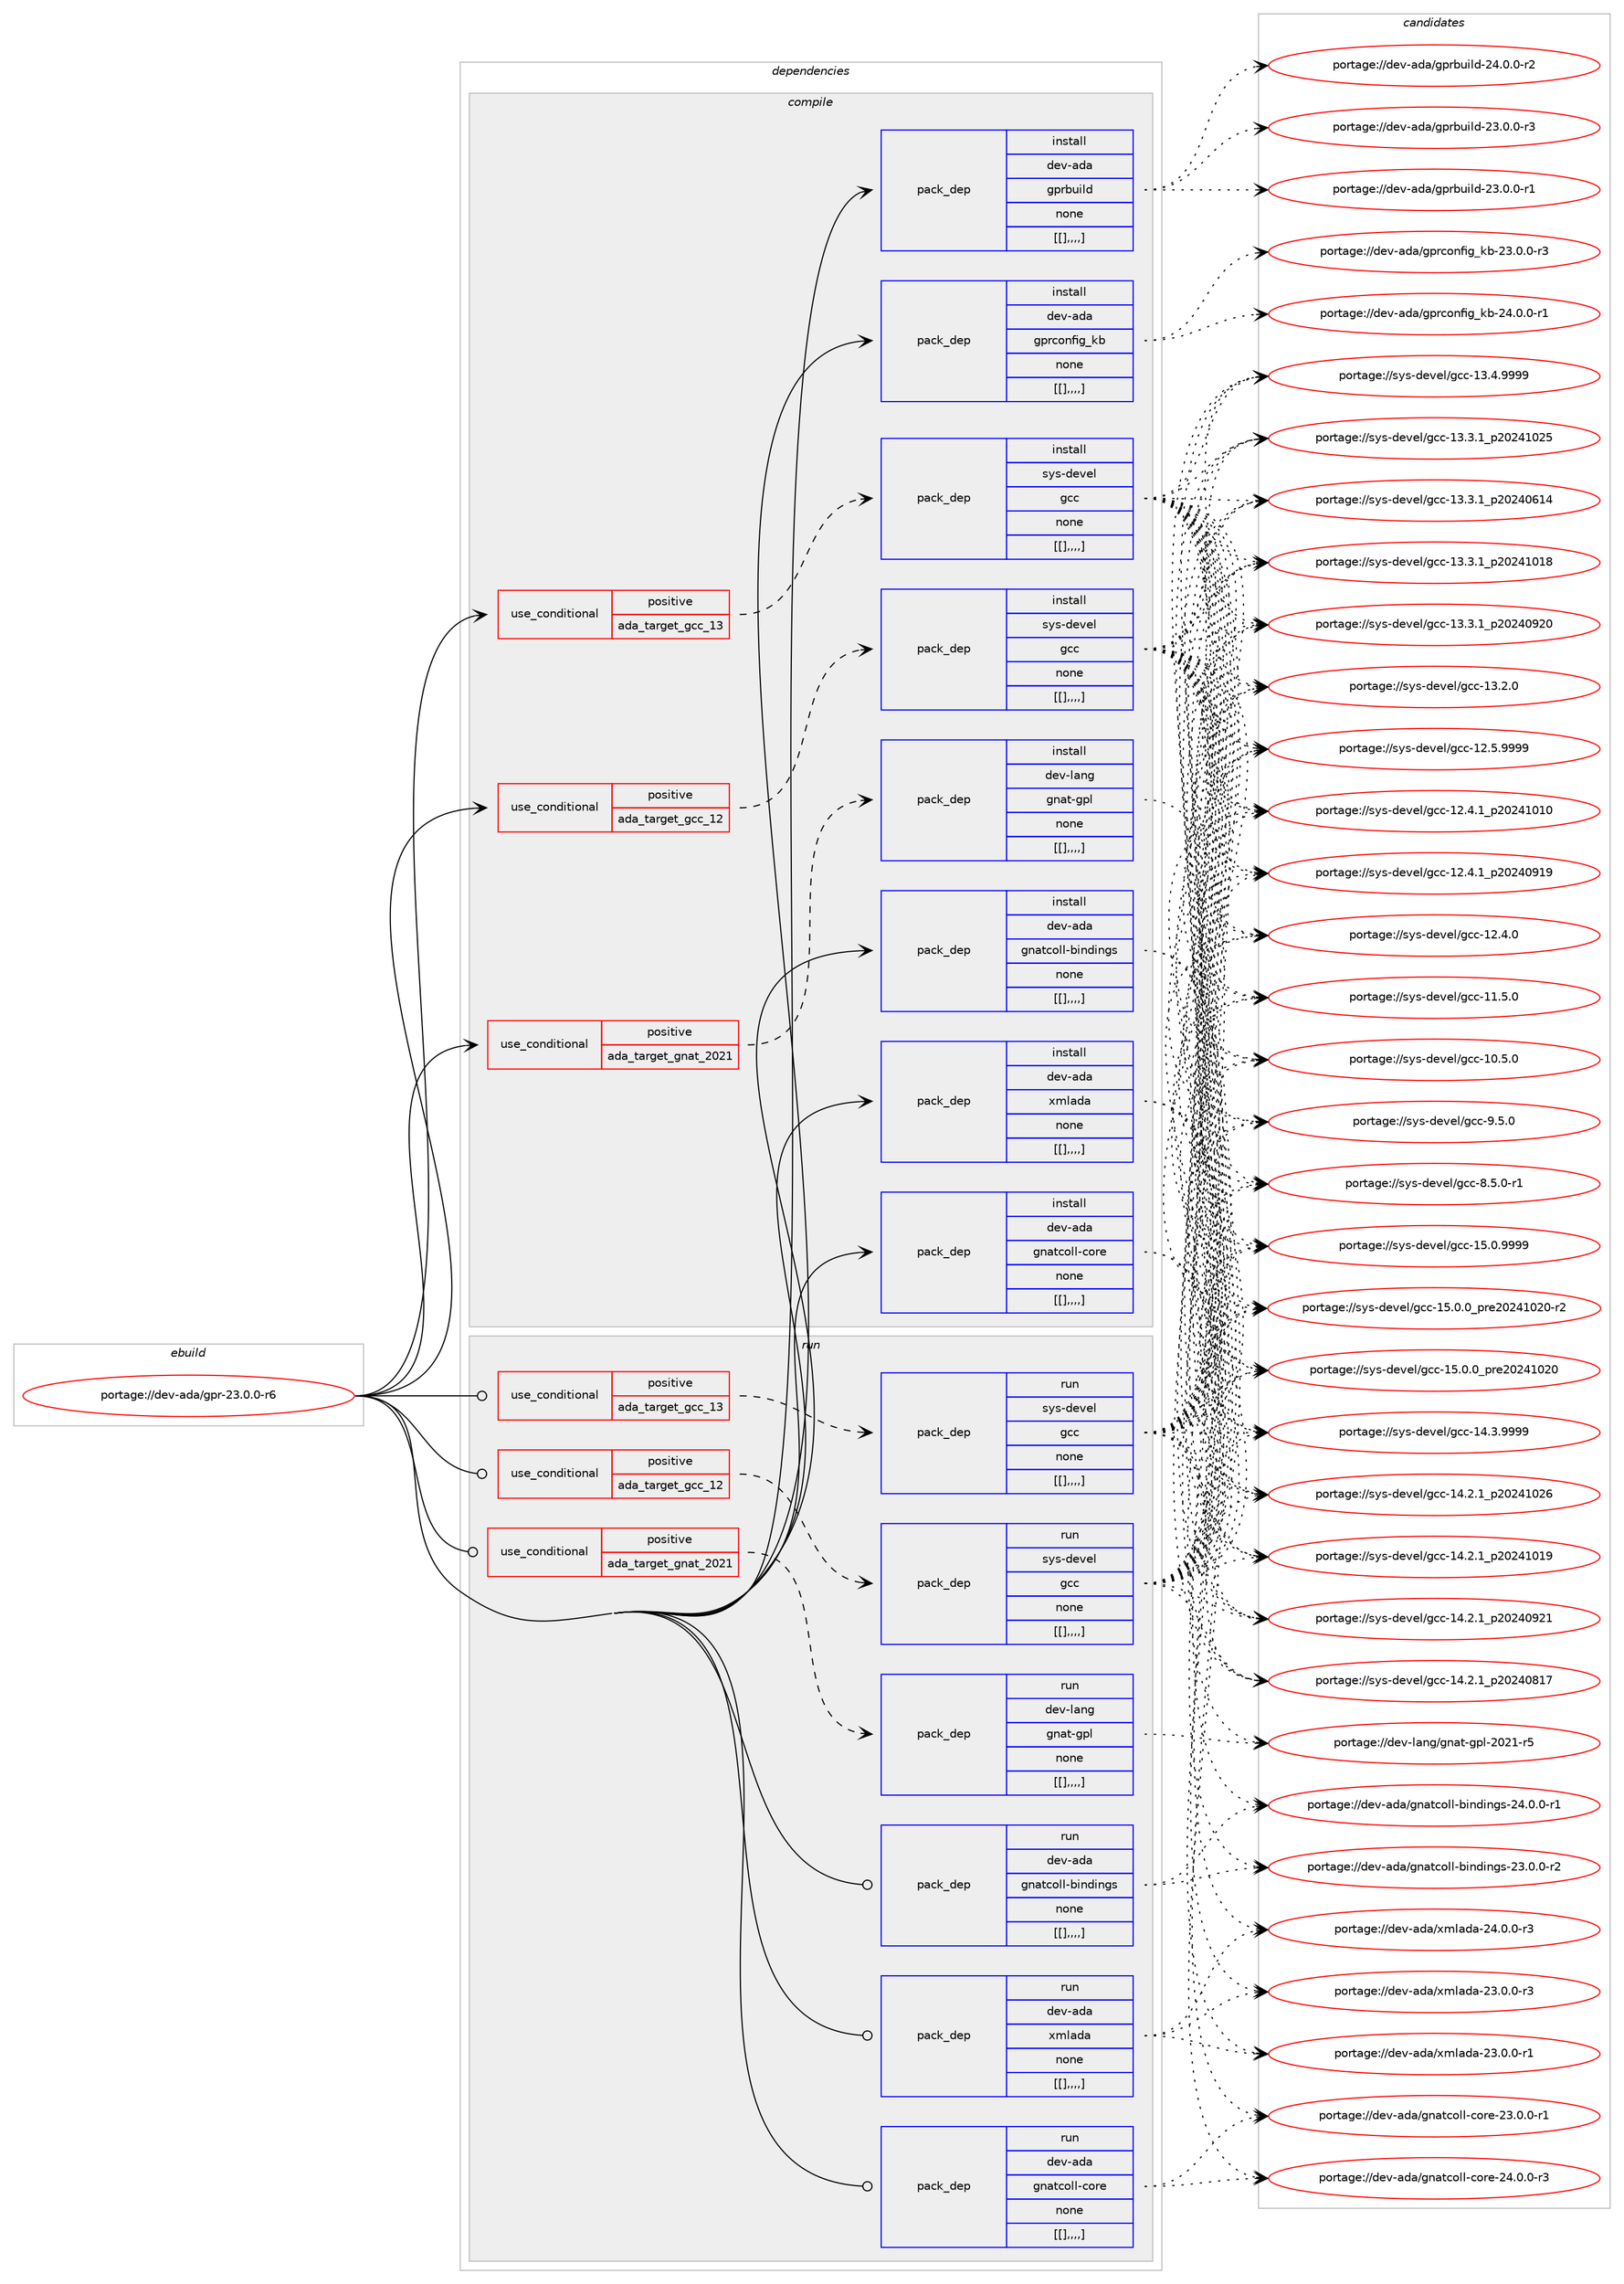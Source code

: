 digraph prolog {

# *************
# Graph options
# *************

newrank=true;
concentrate=true;
compound=true;
graph [rankdir=LR,fontname=Helvetica,fontsize=10,ranksep=1.5];#, ranksep=2.5, nodesep=0.2];
edge  [arrowhead=vee];
node  [fontname=Helvetica,fontsize=10];

# **********
# The ebuild
# **********

subgraph cluster_leftcol {
color=gray;
label=<<i>ebuild</i>>;
id [label="portage://dev-ada/gpr-23.0.0-r6", color=red, width=4, href="../dev-ada/gpr-23.0.0-r6.svg"];
}

# ****************
# The dependencies
# ****************

subgraph cluster_midcol {
color=gray;
label=<<i>dependencies</i>>;
subgraph cluster_compile {
fillcolor="#eeeeee";
style=filled;
label=<<i>compile</i>>;
subgraph cond18013 {
dependency66930 [label=<<TABLE BORDER="0" CELLBORDER="1" CELLSPACING="0" CELLPADDING="4"><TR><TD ROWSPAN="3" CELLPADDING="10">use_conditional</TD></TR><TR><TD>positive</TD></TR><TR><TD>ada_target_gcc_12</TD></TR></TABLE>>, shape=none, color=red];
subgraph pack47976 {
dependency67004 [label=<<TABLE BORDER="0" CELLBORDER="1" CELLSPACING="0" CELLPADDING="4" WIDTH="220"><TR><TD ROWSPAN="6" CELLPADDING="30">pack_dep</TD></TR><TR><TD WIDTH="110">install</TD></TR><TR><TD>sys-devel</TD></TR><TR><TD>gcc</TD></TR><TR><TD>none</TD></TR><TR><TD>[[],,,,]</TD></TR></TABLE>>, shape=none, color=blue];
}
dependency66930:e -> dependency67004:w [weight=20,style="dashed",arrowhead="vee"];
}
id:e -> dependency66930:w [weight=20,style="solid",arrowhead="vee"];
subgraph cond18045 {
dependency67071 [label=<<TABLE BORDER="0" CELLBORDER="1" CELLSPACING="0" CELLPADDING="4"><TR><TD ROWSPAN="3" CELLPADDING="10">use_conditional</TD></TR><TR><TD>positive</TD></TR><TR><TD>ada_target_gcc_13</TD></TR></TABLE>>, shape=none, color=red];
subgraph pack48034 {
dependency67128 [label=<<TABLE BORDER="0" CELLBORDER="1" CELLSPACING="0" CELLPADDING="4" WIDTH="220"><TR><TD ROWSPAN="6" CELLPADDING="30">pack_dep</TD></TR><TR><TD WIDTH="110">install</TD></TR><TR><TD>sys-devel</TD></TR><TR><TD>gcc</TD></TR><TR><TD>none</TD></TR><TR><TD>[[],,,,]</TD></TR></TABLE>>, shape=none, color=blue];
}
dependency67071:e -> dependency67128:w [weight=20,style="dashed",arrowhead="vee"];
}
id:e -> dependency67071:w [weight=20,style="solid",arrowhead="vee"];
subgraph cond18086 {
dependency67151 [label=<<TABLE BORDER="0" CELLBORDER="1" CELLSPACING="0" CELLPADDING="4"><TR><TD ROWSPAN="3" CELLPADDING="10">use_conditional</TD></TR><TR><TD>positive</TD></TR><TR><TD>ada_target_gnat_2021</TD></TR></TABLE>>, shape=none, color=red];
subgraph pack48075 {
dependency67154 [label=<<TABLE BORDER="0" CELLBORDER="1" CELLSPACING="0" CELLPADDING="4" WIDTH="220"><TR><TD ROWSPAN="6" CELLPADDING="30">pack_dep</TD></TR><TR><TD WIDTH="110">install</TD></TR><TR><TD>dev-lang</TD></TR><TR><TD>gnat-gpl</TD></TR><TR><TD>none</TD></TR><TR><TD>[[],,,,]</TD></TR></TABLE>>, shape=none, color=blue];
}
dependency67151:e -> dependency67154:w [weight=20,style="dashed",arrowhead="vee"];
}
id:e -> dependency67151:w [weight=20,style="solid",arrowhead="vee"];
subgraph pack48081 {
dependency67177 [label=<<TABLE BORDER="0" CELLBORDER="1" CELLSPACING="0" CELLPADDING="4" WIDTH="220"><TR><TD ROWSPAN="6" CELLPADDING="30">pack_dep</TD></TR><TR><TD WIDTH="110">install</TD></TR><TR><TD>dev-ada</TD></TR><TR><TD>gnatcoll-bindings</TD></TR><TR><TD>none</TD></TR><TR><TD>[[],,,,]</TD></TR></TABLE>>, shape=none, color=blue];
}
id:e -> dependency67177:w [weight=20,style="solid",arrowhead="vee"];
subgraph pack48097 {
dependency67237 [label=<<TABLE BORDER="0" CELLBORDER="1" CELLSPACING="0" CELLPADDING="4" WIDTH="220"><TR><TD ROWSPAN="6" CELLPADDING="30">pack_dep</TD></TR><TR><TD WIDTH="110">install</TD></TR><TR><TD>dev-ada</TD></TR><TR><TD>gnatcoll-core</TD></TR><TR><TD>none</TD></TR><TR><TD>[[],,,,]</TD></TR></TABLE>>, shape=none, color=blue];
}
id:e -> dependency67237:w [weight=20,style="solid",arrowhead="vee"];
subgraph pack48135 {
dependency67240 [label=<<TABLE BORDER="0" CELLBORDER="1" CELLSPACING="0" CELLPADDING="4" WIDTH="220"><TR><TD ROWSPAN="6" CELLPADDING="30">pack_dep</TD></TR><TR><TD WIDTH="110">install</TD></TR><TR><TD>dev-ada</TD></TR><TR><TD>gprbuild</TD></TR><TR><TD>none</TD></TR><TR><TD>[[],,,,]</TD></TR></TABLE>>, shape=none, color=blue];
}
id:e -> dependency67240:w [weight=20,style="solid",arrowhead="vee"];
subgraph pack48148 {
dependency67299 [label=<<TABLE BORDER="0" CELLBORDER="1" CELLSPACING="0" CELLPADDING="4" WIDTH="220"><TR><TD ROWSPAN="6" CELLPADDING="30">pack_dep</TD></TR><TR><TD WIDTH="110">install</TD></TR><TR><TD>dev-ada</TD></TR><TR><TD>gprconfig_kb</TD></TR><TR><TD>none</TD></TR><TR><TD>[[],,,,]</TD></TR></TABLE>>, shape=none, color=blue];
}
id:e -> dependency67299:w [weight=20,style="solid",arrowhead="vee"];
subgraph pack48177 {
dependency67303 [label=<<TABLE BORDER="0" CELLBORDER="1" CELLSPACING="0" CELLPADDING="4" WIDTH="220"><TR><TD ROWSPAN="6" CELLPADDING="30">pack_dep</TD></TR><TR><TD WIDTH="110">install</TD></TR><TR><TD>dev-ada</TD></TR><TR><TD>xmlada</TD></TR><TR><TD>none</TD></TR><TR><TD>[[],,,,]</TD></TR></TABLE>>, shape=none, color=blue];
}
id:e -> dependency67303:w [weight=20,style="solid",arrowhead="vee"];
}
subgraph cluster_compileandrun {
fillcolor="#eeeeee";
style=filled;
label=<<i>compile and run</i>>;
}
subgraph cluster_run {
fillcolor="#eeeeee";
style=filled;
label=<<i>run</i>>;
subgraph cond18164 {
dependency67340 [label=<<TABLE BORDER="0" CELLBORDER="1" CELLSPACING="0" CELLPADDING="4"><TR><TD ROWSPAN="3" CELLPADDING="10">use_conditional</TD></TR><TR><TD>positive</TD></TR><TR><TD>ada_target_gcc_12</TD></TR></TABLE>>, shape=none, color=red];
subgraph pack48202 {
dependency67411 [label=<<TABLE BORDER="0" CELLBORDER="1" CELLSPACING="0" CELLPADDING="4" WIDTH="220"><TR><TD ROWSPAN="6" CELLPADDING="30">pack_dep</TD></TR><TR><TD WIDTH="110">run</TD></TR><TR><TD>sys-devel</TD></TR><TR><TD>gcc</TD></TR><TR><TD>none</TD></TR><TR><TD>[[],,,,]</TD></TR></TABLE>>, shape=none, color=blue];
}
dependency67340:e -> dependency67411:w [weight=20,style="dashed",arrowhead="vee"];
}
id:e -> dependency67340:w [weight=20,style="solid",arrowhead="odot"];
subgraph cond18196 {
dependency67488 [label=<<TABLE BORDER="0" CELLBORDER="1" CELLSPACING="0" CELLPADDING="4"><TR><TD ROWSPAN="3" CELLPADDING="10">use_conditional</TD></TR><TR><TD>positive</TD></TR><TR><TD>ada_target_gcc_13</TD></TR></TABLE>>, shape=none, color=red];
subgraph pack48317 {
dependency67532 [label=<<TABLE BORDER="0" CELLBORDER="1" CELLSPACING="0" CELLPADDING="4" WIDTH="220"><TR><TD ROWSPAN="6" CELLPADDING="30">pack_dep</TD></TR><TR><TD WIDTH="110">run</TD></TR><TR><TD>sys-devel</TD></TR><TR><TD>gcc</TD></TR><TR><TD>none</TD></TR><TR><TD>[[],,,,]</TD></TR></TABLE>>, shape=none, color=blue];
}
dependency67488:e -> dependency67532:w [weight=20,style="dashed",arrowhead="vee"];
}
id:e -> dependency67488:w [weight=20,style="solid",arrowhead="odot"];
subgraph cond18217 {
dependency67553 [label=<<TABLE BORDER="0" CELLBORDER="1" CELLSPACING="0" CELLPADDING="4"><TR><TD ROWSPAN="3" CELLPADDING="10">use_conditional</TD></TR><TR><TD>positive</TD></TR><TR><TD>ada_target_gnat_2021</TD></TR></TABLE>>, shape=none, color=red];
subgraph pack48348 {
dependency67632 [label=<<TABLE BORDER="0" CELLBORDER="1" CELLSPACING="0" CELLPADDING="4" WIDTH="220"><TR><TD ROWSPAN="6" CELLPADDING="30">pack_dep</TD></TR><TR><TD WIDTH="110">run</TD></TR><TR><TD>dev-lang</TD></TR><TR><TD>gnat-gpl</TD></TR><TR><TD>none</TD></TR><TR><TD>[[],,,,]</TD></TR></TABLE>>, shape=none, color=blue];
}
dependency67553:e -> dependency67632:w [weight=20,style="dashed",arrowhead="vee"];
}
id:e -> dependency67553:w [weight=20,style="solid",arrowhead="odot"];
subgraph pack48407 {
dependency67652 [label=<<TABLE BORDER="0" CELLBORDER="1" CELLSPACING="0" CELLPADDING="4" WIDTH="220"><TR><TD ROWSPAN="6" CELLPADDING="30">pack_dep</TD></TR><TR><TD WIDTH="110">run</TD></TR><TR><TD>dev-ada</TD></TR><TR><TD>gnatcoll-bindings</TD></TR><TR><TD>none</TD></TR><TR><TD>[[],,,,]</TD></TR></TABLE>>, shape=none, color=blue];
}
id:e -> dependency67652:w [weight=20,style="solid",arrowhead="odot"];
subgraph pack48420 {
dependency67655 [label=<<TABLE BORDER="0" CELLBORDER="1" CELLSPACING="0" CELLPADDING="4" WIDTH="220"><TR><TD ROWSPAN="6" CELLPADDING="30">pack_dep</TD></TR><TR><TD WIDTH="110">run</TD></TR><TR><TD>dev-ada</TD></TR><TR><TD>gnatcoll-core</TD></TR><TR><TD>none</TD></TR><TR><TD>[[],,,,]</TD></TR></TABLE>>, shape=none, color=blue];
}
id:e -> dependency67655:w [weight=20,style="solid",arrowhead="odot"];
subgraph pack48434 {
dependency67693 [label=<<TABLE BORDER="0" CELLBORDER="1" CELLSPACING="0" CELLPADDING="4" WIDTH="220"><TR><TD ROWSPAN="6" CELLPADDING="30">pack_dep</TD></TR><TR><TD WIDTH="110">run</TD></TR><TR><TD>dev-ada</TD></TR><TR><TD>xmlada</TD></TR><TR><TD>none</TD></TR><TR><TD>[[],,,,]</TD></TR></TABLE>>, shape=none, color=blue];
}
id:e -> dependency67693:w [weight=20,style="solid",arrowhead="odot"];
}
}

# **************
# The candidates
# **************

subgraph cluster_choices {
rank=same;
color=gray;
label=<<i>candidates</i>>;

subgraph choice47189 {
color=black;
nodesep=1;
choice1151211154510010111810110847103999945495346484657575757 [label="portage://sys-devel/gcc-15.0.9999", color=red, width=4,href="../sys-devel/gcc-15.0.9999.svg"];
choice11512111545100101118101108471039999454953464846489511211410150485052494850484511450 [label="portage://sys-devel/gcc-15.0.0_pre20241020-r2", color=red, width=4,href="../sys-devel/gcc-15.0.0_pre20241020-r2.svg"];
choice1151211154510010111810110847103999945495346484648951121141015048505249485048 [label="portage://sys-devel/gcc-15.0.0_pre20241020", color=red, width=4,href="../sys-devel/gcc-15.0.0_pre20241020.svg"];
choice1151211154510010111810110847103999945495246514657575757 [label="portage://sys-devel/gcc-14.3.9999", color=red, width=4,href="../sys-devel/gcc-14.3.9999.svg"];
choice1151211154510010111810110847103999945495246504649951125048505249485054 [label="portage://sys-devel/gcc-14.2.1_p20241026", color=red, width=4,href="../sys-devel/gcc-14.2.1_p20241026.svg"];
choice1151211154510010111810110847103999945495246504649951125048505249484957 [label="portage://sys-devel/gcc-14.2.1_p20241019", color=red, width=4,href="../sys-devel/gcc-14.2.1_p20241019.svg"];
choice1151211154510010111810110847103999945495246504649951125048505248575049 [label="portage://sys-devel/gcc-14.2.1_p20240921", color=red, width=4,href="../sys-devel/gcc-14.2.1_p20240921.svg"];
choice1151211154510010111810110847103999945495246504649951125048505248564955 [label="portage://sys-devel/gcc-14.2.1_p20240817", color=red, width=4,href="../sys-devel/gcc-14.2.1_p20240817.svg"];
choice1151211154510010111810110847103999945495146524657575757 [label="portage://sys-devel/gcc-13.4.9999", color=red, width=4,href="../sys-devel/gcc-13.4.9999.svg"];
choice1151211154510010111810110847103999945495146514649951125048505249485053 [label="portage://sys-devel/gcc-13.3.1_p20241025", color=red, width=4,href="../sys-devel/gcc-13.3.1_p20241025.svg"];
choice1151211154510010111810110847103999945495146514649951125048505249484956 [label="portage://sys-devel/gcc-13.3.1_p20241018", color=red, width=4,href="../sys-devel/gcc-13.3.1_p20241018.svg"];
choice1151211154510010111810110847103999945495146514649951125048505248575048 [label="portage://sys-devel/gcc-13.3.1_p20240920", color=red, width=4,href="../sys-devel/gcc-13.3.1_p20240920.svg"];
choice1151211154510010111810110847103999945495146514649951125048505248544952 [label="portage://sys-devel/gcc-13.3.1_p20240614", color=red, width=4,href="../sys-devel/gcc-13.3.1_p20240614.svg"];
choice1151211154510010111810110847103999945495146504648 [label="portage://sys-devel/gcc-13.2.0", color=red, width=4,href="../sys-devel/gcc-13.2.0.svg"];
choice1151211154510010111810110847103999945495046534657575757 [label="portage://sys-devel/gcc-12.5.9999", color=red, width=4,href="../sys-devel/gcc-12.5.9999.svg"];
choice1151211154510010111810110847103999945495046524649951125048505249484948 [label="portage://sys-devel/gcc-12.4.1_p20241010", color=red, width=4,href="../sys-devel/gcc-12.4.1_p20241010.svg"];
choice1151211154510010111810110847103999945495046524649951125048505248574957 [label="portage://sys-devel/gcc-12.4.1_p20240919", color=red, width=4,href="../sys-devel/gcc-12.4.1_p20240919.svg"];
choice1151211154510010111810110847103999945495046524648 [label="portage://sys-devel/gcc-12.4.0", color=red, width=4,href="../sys-devel/gcc-12.4.0.svg"];
choice1151211154510010111810110847103999945494946534648 [label="portage://sys-devel/gcc-11.5.0", color=red, width=4,href="../sys-devel/gcc-11.5.0.svg"];
choice1151211154510010111810110847103999945494846534648 [label="portage://sys-devel/gcc-10.5.0", color=red, width=4,href="../sys-devel/gcc-10.5.0.svg"];
choice11512111545100101118101108471039999455746534648 [label="portage://sys-devel/gcc-9.5.0", color=red, width=4,href="../sys-devel/gcc-9.5.0.svg"];
choice115121115451001011181011084710399994556465346484511449 [label="portage://sys-devel/gcc-8.5.0-r1", color=red, width=4,href="../sys-devel/gcc-8.5.0-r1.svg"];
dependency67004:e -> choice1151211154510010111810110847103999945495346484657575757:w [style=dotted,weight="100"];
dependency67004:e -> choice11512111545100101118101108471039999454953464846489511211410150485052494850484511450:w [style=dotted,weight="100"];
dependency67004:e -> choice1151211154510010111810110847103999945495346484648951121141015048505249485048:w [style=dotted,weight="100"];
dependency67004:e -> choice1151211154510010111810110847103999945495246514657575757:w [style=dotted,weight="100"];
dependency67004:e -> choice1151211154510010111810110847103999945495246504649951125048505249485054:w [style=dotted,weight="100"];
dependency67004:e -> choice1151211154510010111810110847103999945495246504649951125048505249484957:w [style=dotted,weight="100"];
dependency67004:e -> choice1151211154510010111810110847103999945495246504649951125048505248575049:w [style=dotted,weight="100"];
dependency67004:e -> choice1151211154510010111810110847103999945495246504649951125048505248564955:w [style=dotted,weight="100"];
dependency67004:e -> choice1151211154510010111810110847103999945495146524657575757:w [style=dotted,weight="100"];
dependency67004:e -> choice1151211154510010111810110847103999945495146514649951125048505249485053:w [style=dotted,weight="100"];
dependency67004:e -> choice1151211154510010111810110847103999945495146514649951125048505249484956:w [style=dotted,weight="100"];
dependency67004:e -> choice1151211154510010111810110847103999945495146514649951125048505248575048:w [style=dotted,weight="100"];
dependency67004:e -> choice1151211154510010111810110847103999945495146514649951125048505248544952:w [style=dotted,weight="100"];
dependency67004:e -> choice1151211154510010111810110847103999945495146504648:w [style=dotted,weight="100"];
dependency67004:e -> choice1151211154510010111810110847103999945495046534657575757:w [style=dotted,weight="100"];
dependency67004:e -> choice1151211154510010111810110847103999945495046524649951125048505249484948:w [style=dotted,weight="100"];
dependency67004:e -> choice1151211154510010111810110847103999945495046524649951125048505248574957:w [style=dotted,weight="100"];
dependency67004:e -> choice1151211154510010111810110847103999945495046524648:w [style=dotted,weight="100"];
dependency67004:e -> choice1151211154510010111810110847103999945494946534648:w [style=dotted,weight="100"];
dependency67004:e -> choice1151211154510010111810110847103999945494846534648:w [style=dotted,weight="100"];
dependency67004:e -> choice11512111545100101118101108471039999455746534648:w [style=dotted,weight="100"];
dependency67004:e -> choice115121115451001011181011084710399994556465346484511449:w [style=dotted,weight="100"];
}
subgraph choice47219 {
color=black;
nodesep=1;
choice1151211154510010111810110847103999945495346484657575757 [label="portage://sys-devel/gcc-15.0.9999", color=red, width=4,href="../sys-devel/gcc-15.0.9999.svg"];
choice11512111545100101118101108471039999454953464846489511211410150485052494850484511450 [label="portage://sys-devel/gcc-15.0.0_pre20241020-r2", color=red, width=4,href="../sys-devel/gcc-15.0.0_pre20241020-r2.svg"];
choice1151211154510010111810110847103999945495346484648951121141015048505249485048 [label="portage://sys-devel/gcc-15.0.0_pre20241020", color=red, width=4,href="../sys-devel/gcc-15.0.0_pre20241020.svg"];
choice1151211154510010111810110847103999945495246514657575757 [label="portage://sys-devel/gcc-14.3.9999", color=red, width=4,href="../sys-devel/gcc-14.3.9999.svg"];
choice1151211154510010111810110847103999945495246504649951125048505249485054 [label="portage://sys-devel/gcc-14.2.1_p20241026", color=red, width=4,href="../sys-devel/gcc-14.2.1_p20241026.svg"];
choice1151211154510010111810110847103999945495246504649951125048505249484957 [label="portage://sys-devel/gcc-14.2.1_p20241019", color=red, width=4,href="../sys-devel/gcc-14.2.1_p20241019.svg"];
choice1151211154510010111810110847103999945495246504649951125048505248575049 [label="portage://sys-devel/gcc-14.2.1_p20240921", color=red, width=4,href="../sys-devel/gcc-14.2.1_p20240921.svg"];
choice1151211154510010111810110847103999945495246504649951125048505248564955 [label="portage://sys-devel/gcc-14.2.1_p20240817", color=red, width=4,href="../sys-devel/gcc-14.2.1_p20240817.svg"];
choice1151211154510010111810110847103999945495146524657575757 [label="portage://sys-devel/gcc-13.4.9999", color=red, width=4,href="../sys-devel/gcc-13.4.9999.svg"];
choice1151211154510010111810110847103999945495146514649951125048505249485053 [label="portage://sys-devel/gcc-13.3.1_p20241025", color=red, width=4,href="../sys-devel/gcc-13.3.1_p20241025.svg"];
choice1151211154510010111810110847103999945495146514649951125048505249484956 [label="portage://sys-devel/gcc-13.3.1_p20241018", color=red, width=4,href="../sys-devel/gcc-13.3.1_p20241018.svg"];
choice1151211154510010111810110847103999945495146514649951125048505248575048 [label="portage://sys-devel/gcc-13.3.1_p20240920", color=red, width=4,href="../sys-devel/gcc-13.3.1_p20240920.svg"];
choice1151211154510010111810110847103999945495146514649951125048505248544952 [label="portage://sys-devel/gcc-13.3.1_p20240614", color=red, width=4,href="../sys-devel/gcc-13.3.1_p20240614.svg"];
choice1151211154510010111810110847103999945495146504648 [label="portage://sys-devel/gcc-13.2.0", color=red, width=4,href="../sys-devel/gcc-13.2.0.svg"];
choice1151211154510010111810110847103999945495046534657575757 [label="portage://sys-devel/gcc-12.5.9999", color=red, width=4,href="../sys-devel/gcc-12.5.9999.svg"];
choice1151211154510010111810110847103999945495046524649951125048505249484948 [label="portage://sys-devel/gcc-12.4.1_p20241010", color=red, width=4,href="../sys-devel/gcc-12.4.1_p20241010.svg"];
choice1151211154510010111810110847103999945495046524649951125048505248574957 [label="portage://sys-devel/gcc-12.4.1_p20240919", color=red, width=4,href="../sys-devel/gcc-12.4.1_p20240919.svg"];
choice1151211154510010111810110847103999945495046524648 [label="portage://sys-devel/gcc-12.4.0", color=red, width=4,href="../sys-devel/gcc-12.4.0.svg"];
choice1151211154510010111810110847103999945494946534648 [label="portage://sys-devel/gcc-11.5.0", color=red, width=4,href="../sys-devel/gcc-11.5.0.svg"];
choice1151211154510010111810110847103999945494846534648 [label="portage://sys-devel/gcc-10.5.0", color=red, width=4,href="../sys-devel/gcc-10.5.0.svg"];
choice11512111545100101118101108471039999455746534648 [label="portage://sys-devel/gcc-9.5.0", color=red, width=4,href="../sys-devel/gcc-9.5.0.svg"];
choice115121115451001011181011084710399994556465346484511449 [label="portage://sys-devel/gcc-8.5.0-r1", color=red, width=4,href="../sys-devel/gcc-8.5.0-r1.svg"];
dependency67128:e -> choice1151211154510010111810110847103999945495346484657575757:w [style=dotted,weight="100"];
dependency67128:e -> choice11512111545100101118101108471039999454953464846489511211410150485052494850484511450:w [style=dotted,weight="100"];
dependency67128:e -> choice1151211154510010111810110847103999945495346484648951121141015048505249485048:w [style=dotted,weight="100"];
dependency67128:e -> choice1151211154510010111810110847103999945495246514657575757:w [style=dotted,weight="100"];
dependency67128:e -> choice1151211154510010111810110847103999945495246504649951125048505249485054:w [style=dotted,weight="100"];
dependency67128:e -> choice1151211154510010111810110847103999945495246504649951125048505249484957:w [style=dotted,weight="100"];
dependency67128:e -> choice1151211154510010111810110847103999945495246504649951125048505248575049:w [style=dotted,weight="100"];
dependency67128:e -> choice1151211154510010111810110847103999945495246504649951125048505248564955:w [style=dotted,weight="100"];
dependency67128:e -> choice1151211154510010111810110847103999945495146524657575757:w [style=dotted,weight="100"];
dependency67128:e -> choice1151211154510010111810110847103999945495146514649951125048505249485053:w [style=dotted,weight="100"];
dependency67128:e -> choice1151211154510010111810110847103999945495146514649951125048505249484956:w [style=dotted,weight="100"];
dependency67128:e -> choice1151211154510010111810110847103999945495146514649951125048505248575048:w [style=dotted,weight="100"];
dependency67128:e -> choice1151211154510010111810110847103999945495146514649951125048505248544952:w [style=dotted,weight="100"];
dependency67128:e -> choice1151211154510010111810110847103999945495146504648:w [style=dotted,weight="100"];
dependency67128:e -> choice1151211154510010111810110847103999945495046534657575757:w [style=dotted,weight="100"];
dependency67128:e -> choice1151211154510010111810110847103999945495046524649951125048505249484948:w [style=dotted,weight="100"];
dependency67128:e -> choice1151211154510010111810110847103999945495046524649951125048505248574957:w [style=dotted,weight="100"];
dependency67128:e -> choice1151211154510010111810110847103999945495046524648:w [style=dotted,weight="100"];
dependency67128:e -> choice1151211154510010111810110847103999945494946534648:w [style=dotted,weight="100"];
dependency67128:e -> choice1151211154510010111810110847103999945494846534648:w [style=dotted,weight="100"];
dependency67128:e -> choice11512111545100101118101108471039999455746534648:w [style=dotted,weight="100"];
dependency67128:e -> choice115121115451001011181011084710399994556465346484511449:w [style=dotted,weight="100"];
}
subgraph choice47254 {
color=black;
nodesep=1;
choice100101118451089711010347103110971164510311210845504850494511453 [label="portage://dev-lang/gnat-gpl-2021-r5", color=red, width=4,href="../dev-lang/gnat-gpl-2021-r5.svg"];
dependency67154:e -> choice100101118451089711010347103110971164510311210845504850494511453:w [style=dotted,weight="100"];
}
subgraph choice47255 {
color=black;
nodesep=1;
choice1001011184597100974710311097116991111081084598105110100105110103115455052464846484511449 [label="portage://dev-ada/gnatcoll-bindings-24.0.0-r1", color=red, width=4,href="../dev-ada/gnatcoll-bindings-24.0.0-r1.svg"];
choice1001011184597100974710311097116991111081084598105110100105110103115455051464846484511450 [label="portage://dev-ada/gnatcoll-bindings-23.0.0-r2", color=red, width=4,href="../dev-ada/gnatcoll-bindings-23.0.0-r2.svg"];
dependency67177:e -> choice1001011184597100974710311097116991111081084598105110100105110103115455052464846484511449:w [style=dotted,weight="100"];
dependency67177:e -> choice1001011184597100974710311097116991111081084598105110100105110103115455051464846484511450:w [style=dotted,weight="100"];
}
subgraph choice47258 {
color=black;
nodesep=1;
choice1001011184597100974710311097116991111081084599111114101455052464846484511451 [label="portage://dev-ada/gnatcoll-core-24.0.0-r3", color=red, width=4,href="../dev-ada/gnatcoll-core-24.0.0-r3.svg"];
choice1001011184597100974710311097116991111081084599111114101455051464846484511449 [label="portage://dev-ada/gnatcoll-core-23.0.0-r1", color=red, width=4,href="../dev-ada/gnatcoll-core-23.0.0-r1.svg"];
dependency67237:e -> choice1001011184597100974710311097116991111081084599111114101455052464846484511451:w [style=dotted,weight="100"];
dependency67237:e -> choice1001011184597100974710311097116991111081084599111114101455051464846484511449:w [style=dotted,weight="100"];
}
subgraph choice47262 {
color=black;
nodesep=1;
choice1001011184597100974710311211498117105108100455052464846484511450 [label="portage://dev-ada/gprbuild-24.0.0-r2", color=red, width=4,href="../dev-ada/gprbuild-24.0.0-r2.svg"];
choice1001011184597100974710311211498117105108100455051464846484511451 [label="portage://dev-ada/gprbuild-23.0.0-r3", color=red, width=4,href="../dev-ada/gprbuild-23.0.0-r3.svg"];
choice1001011184597100974710311211498117105108100455051464846484511449 [label="portage://dev-ada/gprbuild-23.0.0-r1", color=red, width=4,href="../dev-ada/gprbuild-23.0.0-r1.svg"];
dependency67240:e -> choice1001011184597100974710311211498117105108100455052464846484511450:w [style=dotted,weight="100"];
dependency67240:e -> choice1001011184597100974710311211498117105108100455051464846484511451:w [style=dotted,weight="100"];
dependency67240:e -> choice1001011184597100974710311211498117105108100455051464846484511449:w [style=dotted,weight="100"];
}
subgraph choice47284 {
color=black;
nodesep=1;
choice10010111845971009747103112114991111101021051039510798455052464846484511449 [label="portage://dev-ada/gprconfig_kb-24.0.0-r1", color=red, width=4,href="../dev-ada/gprconfig_kb-24.0.0-r1.svg"];
choice10010111845971009747103112114991111101021051039510798455051464846484511451 [label="portage://dev-ada/gprconfig_kb-23.0.0-r3", color=red, width=4,href="../dev-ada/gprconfig_kb-23.0.0-r3.svg"];
dependency67299:e -> choice10010111845971009747103112114991111101021051039510798455052464846484511449:w [style=dotted,weight="100"];
dependency67299:e -> choice10010111845971009747103112114991111101021051039510798455051464846484511451:w [style=dotted,weight="100"];
}
subgraph choice47321 {
color=black;
nodesep=1;
choice100101118459710097471201091089710097455052464846484511451 [label="portage://dev-ada/xmlada-24.0.0-r3", color=red, width=4,href="../dev-ada/xmlada-24.0.0-r3.svg"];
choice100101118459710097471201091089710097455051464846484511451 [label="portage://dev-ada/xmlada-23.0.0-r3", color=red, width=4,href="../dev-ada/xmlada-23.0.0-r3.svg"];
choice100101118459710097471201091089710097455051464846484511449 [label="portage://dev-ada/xmlada-23.0.0-r1", color=red, width=4,href="../dev-ada/xmlada-23.0.0-r1.svg"];
dependency67303:e -> choice100101118459710097471201091089710097455052464846484511451:w [style=dotted,weight="100"];
dependency67303:e -> choice100101118459710097471201091089710097455051464846484511451:w [style=dotted,weight="100"];
dependency67303:e -> choice100101118459710097471201091089710097455051464846484511449:w [style=dotted,weight="100"];
}
subgraph choice47323 {
color=black;
nodesep=1;
choice1151211154510010111810110847103999945495346484657575757 [label="portage://sys-devel/gcc-15.0.9999", color=red, width=4,href="../sys-devel/gcc-15.0.9999.svg"];
choice11512111545100101118101108471039999454953464846489511211410150485052494850484511450 [label="portage://sys-devel/gcc-15.0.0_pre20241020-r2", color=red, width=4,href="../sys-devel/gcc-15.0.0_pre20241020-r2.svg"];
choice1151211154510010111810110847103999945495346484648951121141015048505249485048 [label="portage://sys-devel/gcc-15.0.0_pre20241020", color=red, width=4,href="../sys-devel/gcc-15.0.0_pre20241020.svg"];
choice1151211154510010111810110847103999945495246514657575757 [label="portage://sys-devel/gcc-14.3.9999", color=red, width=4,href="../sys-devel/gcc-14.3.9999.svg"];
choice1151211154510010111810110847103999945495246504649951125048505249485054 [label="portage://sys-devel/gcc-14.2.1_p20241026", color=red, width=4,href="../sys-devel/gcc-14.2.1_p20241026.svg"];
choice1151211154510010111810110847103999945495246504649951125048505249484957 [label="portage://sys-devel/gcc-14.2.1_p20241019", color=red, width=4,href="../sys-devel/gcc-14.2.1_p20241019.svg"];
choice1151211154510010111810110847103999945495246504649951125048505248575049 [label="portage://sys-devel/gcc-14.2.1_p20240921", color=red, width=4,href="../sys-devel/gcc-14.2.1_p20240921.svg"];
choice1151211154510010111810110847103999945495246504649951125048505248564955 [label="portage://sys-devel/gcc-14.2.1_p20240817", color=red, width=4,href="../sys-devel/gcc-14.2.1_p20240817.svg"];
choice1151211154510010111810110847103999945495146524657575757 [label="portage://sys-devel/gcc-13.4.9999", color=red, width=4,href="../sys-devel/gcc-13.4.9999.svg"];
choice1151211154510010111810110847103999945495146514649951125048505249485053 [label="portage://sys-devel/gcc-13.3.1_p20241025", color=red, width=4,href="../sys-devel/gcc-13.3.1_p20241025.svg"];
choice1151211154510010111810110847103999945495146514649951125048505249484956 [label="portage://sys-devel/gcc-13.3.1_p20241018", color=red, width=4,href="../sys-devel/gcc-13.3.1_p20241018.svg"];
choice1151211154510010111810110847103999945495146514649951125048505248575048 [label="portage://sys-devel/gcc-13.3.1_p20240920", color=red, width=4,href="../sys-devel/gcc-13.3.1_p20240920.svg"];
choice1151211154510010111810110847103999945495146514649951125048505248544952 [label="portage://sys-devel/gcc-13.3.1_p20240614", color=red, width=4,href="../sys-devel/gcc-13.3.1_p20240614.svg"];
choice1151211154510010111810110847103999945495146504648 [label="portage://sys-devel/gcc-13.2.0", color=red, width=4,href="../sys-devel/gcc-13.2.0.svg"];
choice1151211154510010111810110847103999945495046534657575757 [label="portage://sys-devel/gcc-12.5.9999", color=red, width=4,href="../sys-devel/gcc-12.5.9999.svg"];
choice1151211154510010111810110847103999945495046524649951125048505249484948 [label="portage://sys-devel/gcc-12.4.1_p20241010", color=red, width=4,href="../sys-devel/gcc-12.4.1_p20241010.svg"];
choice1151211154510010111810110847103999945495046524649951125048505248574957 [label="portage://sys-devel/gcc-12.4.1_p20240919", color=red, width=4,href="../sys-devel/gcc-12.4.1_p20240919.svg"];
choice1151211154510010111810110847103999945495046524648 [label="portage://sys-devel/gcc-12.4.0", color=red, width=4,href="../sys-devel/gcc-12.4.0.svg"];
choice1151211154510010111810110847103999945494946534648 [label="portage://sys-devel/gcc-11.5.0", color=red, width=4,href="../sys-devel/gcc-11.5.0.svg"];
choice1151211154510010111810110847103999945494846534648 [label="portage://sys-devel/gcc-10.5.0", color=red, width=4,href="../sys-devel/gcc-10.5.0.svg"];
choice11512111545100101118101108471039999455746534648 [label="portage://sys-devel/gcc-9.5.0", color=red, width=4,href="../sys-devel/gcc-9.5.0.svg"];
choice115121115451001011181011084710399994556465346484511449 [label="portage://sys-devel/gcc-8.5.0-r1", color=red, width=4,href="../sys-devel/gcc-8.5.0-r1.svg"];
dependency67411:e -> choice1151211154510010111810110847103999945495346484657575757:w [style=dotted,weight="100"];
dependency67411:e -> choice11512111545100101118101108471039999454953464846489511211410150485052494850484511450:w [style=dotted,weight="100"];
dependency67411:e -> choice1151211154510010111810110847103999945495346484648951121141015048505249485048:w [style=dotted,weight="100"];
dependency67411:e -> choice1151211154510010111810110847103999945495246514657575757:w [style=dotted,weight="100"];
dependency67411:e -> choice1151211154510010111810110847103999945495246504649951125048505249485054:w [style=dotted,weight="100"];
dependency67411:e -> choice1151211154510010111810110847103999945495246504649951125048505249484957:w [style=dotted,weight="100"];
dependency67411:e -> choice1151211154510010111810110847103999945495246504649951125048505248575049:w [style=dotted,weight="100"];
dependency67411:e -> choice1151211154510010111810110847103999945495246504649951125048505248564955:w [style=dotted,weight="100"];
dependency67411:e -> choice1151211154510010111810110847103999945495146524657575757:w [style=dotted,weight="100"];
dependency67411:e -> choice1151211154510010111810110847103999945495146514649951125048505249485053:w [style=dotted,weight="100"];
dependency67411:e -> choice1151211154510010111810110847103999945495146514649951125048505249484956:w [style=dotted,weight="100"];
dependency67411:e -> choice1151211154510010111810110847103999945495146514649951125048505248575048:w [style=dotted,weight="100"];
dependency67411:e -> choice1151211154510010111810110847103999945495146514649951125048505248544952:w [style=dotted,weight="100"];
dependency67411:e -> choice1151211154510010111810110847103999945495146504648:w [style=dotted,weight="100"];
dependency67411:e -> choice1151211154510010111810110847103999945495046534657575757:w [style=dotted,weight="100"];
dependency67411:e -> choice1151211154510010111810110847103999945495046524649951125048505249484948:w [style=dotted,weight="100"];
dependency67411:e -> choice1151211154510010111810110847103999945495046524649951125048505248574957:w [style=dotted,weight="100"];
dependency67411:e -> choice1151211154510010111810110847103999945495046524648:w [style=dotted,weight="100"];
dependency67411:e -> choice1151211154510010111810110847103999945494946534648:w [style=dotted,weight="100"];
dependency67411:e -> choice1151211154510010111810110847103999945494846534648:w [style=dotted,weight="100"];
dependency67411:e -> choice11512111545100101118101108471039999455746534648:w [style=dotted,weight="100"];
dependency67411:e -> choice115121115451001011181011084710399994556465346484511449:w [style=dotted,weight="100"];
}
subgraph choice47413 {
color=black;
nodesep=1;
choice1151211154510010111810110847103999945495346484657575757 [label="portage://sys-devel/gcc-15.0.9999", color=red, width=4,href="../sys-devel/gcc-15.0.9999.svg"];
choice11512111545100101118101108471039999454953464846489511211410150485052494850484511450 [label="portage://sys-devel/gcc-15.0.0_pre20241020-r2", color=red, width=4,href="../sys-devel/gcc-15.0.0_pre20241020-r2.svg"];
choice1151211154510010111810110847103999945495346484648951121141015048505249485048 [label="portage://sys-devel/gcc-15.0.0_pre20241020", color=red, width=4,href="../sys-devel/gcc-15.0.0_pre20241020.svg"];
choice1151211154510010111810110847103999945495246514657575757 [label="portage://sys-devel/gcc-14.3.9999", color=red, width=4,href="../sys-devel/gcc-14.3.9999.svg"];
choice1151211154510010111810110847103999945495246504649951125048505249485054 [label="portage://sys-devel/gcc-14.2.1_p20241026", color=red, width=4,href="../sys-devel/gcc-14.2.1_p20241026.svg"];
choice1151211154510010111810110847103999945495246504649951125048505249484957 [label="portage://sys-devel/gcc-14.2.1_p20241019", color=red, width=4,href="../sys-devel/gcc-14.2.1_p20241019.svg"];
choice1151211154510010111810110847103999945495246504649951125048505248575049 [label="portage://sys-devel/gcc-14.2.1_p20240921", color=red, width=4,href="../sys-devel/gcc-14.2.1_p20240921.svg"];
choice1151211154510010111810110847103999945495246504649951125048505248564955 [label="portage://sys-devel/gcc-14.2.1_p20240817", color=red, width=4,href="../sys-devel/gcc-14.2.1_p20240817.svg"];
choice1151211154510010111810110847103999945495146524657575757 [label="portage://sys-devel/gcc-13.4.9999", color=red, width=4,href="../sys-devel/gcc-13.4.9999.svg"];
choice1151211154510010111810110847103999945495146514649951125048505249485053 [label="portage://sys-devel/gcc-13.3.1_p20241025", color=red, width=4,href="../sys-devel/gcc-13.3.1_p20241025.svg"];
choice1151211154510010111810110847103999945495146514649951125048505249484956 [label="portage://sys-devel/gcc-13.3.1_p20241018", color=red, width=4,href="../sys-devel/gcc-13.3.1_p20241018.svg"];
choice1151211154510010111810110847103999945495146514649951125048505248575048 [label="portage://sys-devel/gcc-13.3.1_p20240920", color=red, width=4,href="../sys-devel/gcc-13.3.1_p20240920.svg"];
choice1151211154510010111810110847103999945495146514649951125048505248544952 [label="portage://sys-devel/gcc-13.3.1_p20240614", color=red, width=4,href="../sys-devel/gcc-13.3.1_p20240614.svg"];
choice1151211154510010111810110847103999945495146504648 [label="portage://sys-devel/gcc-13.2.0", color=red, width=4,href="../sys-devel/gcc-13.2.0.svg"];
choice1151211154510010111810110847103999945495046534657575757 [label="portage://sys-devel/gcc-12.5.9999", color=red, width=4,href="../sys-devel/gcc-12.5.9999.svg"];
choice1151211154510010111810110847103999945495046524649951125048505249484948 [label="portage://sys-devel/gcc-12.4.1_p20241010", color=red, width=4,href="../sys-devel/gcc-12.4.1_p20241010.svg"];
choice1151211154510010111810110847103999945495046524649951125048505248574957 [label="portage://sys-devel/gcc-12.4.1_p20240919", color=red, width=4,href="../sys-devel/gcc-12.4.1_p20240919.svg"];
choice1151211154510010111810110847103999945495046524648 [label="portage://sys-devel/gcc-12.4.0", color=red, width=4,href="../sys-devel/gcc-12.4.0.svg"];
choice1151211154510010111810110847103999945494946534648 [label="portage://sys-devel/gcc-11.5.0", color=red, width=4,href="../sys-devel/gcc-11.5.0.svg"];
choice1151211154510010111810110847103999945494846534648 [label="portage://sys-devel/gcc-10.5.0", color=red, width=4,href="../sys-devel/gcc-10.5.0.svg"];
choice11512111545100101118101108471039999455746534648 [label="portage://sys-devel/gcc-9.5.0", color=red, width=4,href="../sys-devel/gcc-9.5.0.svg"];
choice115121115451001011181011084710399994556465346484511449 [label="portage://sys-devel/gcc-8.5.0-r1", color=red, width=4,href="../sys-devel/gcc-8.5.0-r1.svg"];
dependency67532:e -> choice1151211154510010111810110847103999945495346484657575757:w [style=dotted,weight="100"];
dependency67532:e -> choice11512111545100101118101108471039999454953464846489511211410150485052494850484511450:w [style=dotted,weight="100"];
dependency67532:e -> choice1151211154510010111810110847103999945495346484648951121141015048505249485048:w [style=dotted,weight="100"];
dependency67532:e -> choice1151211154510010111810110847103999945495246514657575757:w [style=dotted,weight="100"];
dependency67532:e -> choice1151211154510010111810110847103999945495246504649951125048505249485054:w [style=dotted,weight="100"];
dependency67532:e -> choice1151211154510010111810110847103999945495246504649951125048505249484957:w [style=dotted,weight="100"];
dependency67532:e -> choice1151211154510010111810110847103999945495246504649951125048505248575049:w [style=dotted,weight="100"];
dependency67532:e -> choice1151211154510010111810110847103999945495246504649951125048505248564955:w [style=dotted,weight="100"];
dependency67532:e -> choice1151211154510010111810110847103999945495146524657575757:w [style=dotted,weight="100"];
dependency67532:e -> choice1151211154510010111810110847103999945495146514649951125048505249485053:w [style=dotted,weight="100"];
dependency67532:e -> choice1151211154510010111810110847103999945495146514649951125048505249484956:w [style=dotted,weight="100"];
dependency67532:e -> choice1151211154510010111810110847103999945495146514649951125048505248575048:w [style=dotted,weight="100"];
dependency67532:e -> choice1151211154510010111810110847103999945495146514649951125048505248544952:w [style=dotted,weight="100"];
dependency67532:e -> choice1151211154510010111810110847103999945495146504648:w [style=dotted,weight="100"];
dependency67532:e -> choice1151211154510010111810110847103999945495046534657575757:w [style=dotted,weight="100"];
dependency67532:e -> choice1151211154510010111810110847103999945495046524649951125048505249484948:w [style=dotted,weight="100"];
dependency67532:e -> choice1151211154510010111810110847103999945495046524649951125048505248574957:w [style=dotted,weight="100"];
dependency67532:e -> choice1151211154510010111810110847103999945495046524648:w [style=dotted,weight="100"];
dependency67532:e -> choice1151211154510010111810110847103999945494946534648:w [style=dotted,weight="100"];
dependency67532:e -> choice1151211154510010111810110847103999945494846534648:w [style=dotted,weight="100"];
dependency67532:e -> choice11512111545100101118101108471039999455746534648:w [style=dotted,weight="100"];
dependency67532:e -> choice115121115451001011181011084710399994556465346484511449:w [style=dotted,weight="100"];
}
subgraph choice47467 {
color=black;
nodesep=1;
choice100101118451089711010347103110971164510311210845504850494511453 [label="portage://dev-lang/gnat-gpl-2021-r5", color=red, width=4,href="../dev-lang/gnat-gpl-2021-r5.svg"];
dependency67632:e -> choice100101118451089711010347103110971164510311210845504850494511453:w [style=dotted,weight="100"];
}
subgraph choice47468 {
color=black;
nodesep=1;
choice1001011184597100974710311097116991111081084598105110100105110103115455052464846484511449 [label="portage://dev-ada/gnatcoll-bindings-24.0.0-r1", color=red, width=4,href="../dev-ada/gnatcoll-bindings-24.0.0-r1.svg"];
choice1001011184597100974710311097116991111081084598105110100105110103115455051464846484511450 [label="portage://dev-ada/gnatcoll-bindings-23.0.0-r2", color=red, width=4,href="../dev-ada/gnatcoll-bindings-23.0.0-r2.svg"];
dependency67652:e -> choice1001011184597100974710311097116991111081084598105110100105110103115455052464846484511449:w [style=dotted,weight="100"];
dependency67652:e -> choice1001011184597100974710311097116991111081084598105110100105110103115455051464846484511450:w [style=dotted,weight="100"];
}
subgraph choice47503 {
color=black;
nodesep=1;
choice1001011184597100974710311097116991111081084599111114101455052464846484511451 [label="portage://dev-ada/gnatcoll-core-24.0.0-r3", color=red, width=4,href="../dev-ada/gnatcoll-core-24.0.0-r3.svg"];
choice1001011184597100974710311097116991111081084599111114101455051464846484511449 [label="portage://dev-ada/gnatcoll-core-23.0.0-r1", color=red, width=4,href="../dev-ada/gnatcoll-core-23.0.0-r1.svg"];
dependency67655:e -> choice1001011184597100974710311097116991111081084599111114101455052464846484511451:w [style=dotted,weight="100"];
dependency67655:e -> choice1001011184597100974710311097116991111081084599111114101455051464846484511449:w [style=dotted,weight="100"];
}
subgraph choice47505 {
color=black;
nodesep=1;
choice100101118459710097471201091089710097455052464846484511451 [label="portage://dev-ada/xmlada-24.0.0-r3", color=red, width=4,href="../dev-ada/xmlada-24.0.0-r3.svg"];
choice100101118459710097471201091089710097455051464846484511451 [label="portage://dev-ada/xmlada-23.0.0-r3", color=red, width=4,href="../dev-ada/xmlada-23.0.0-r3.svg"];
choice100101118459710097471201091089710097455051464846484511449 [label="portage://dev-ada/xmlada-23.0.0-r1", color=red, width=4,href="../dev-ada/xmlada-23.0.0-r1.svg"];
dependency67693:e -> choice100101118459710097471201091089710097455052464846484511451:w [style=dotted,weight="100"];
dependency67693:e -> choice100101118459710097471201091089710097455051464846484511451:w [style=dotted,weight="100"];
dependency67693:e -> choice100101118459710097471201091089710097455051464846484511449:w [style=dotted,weight="100"];
}
}

}
